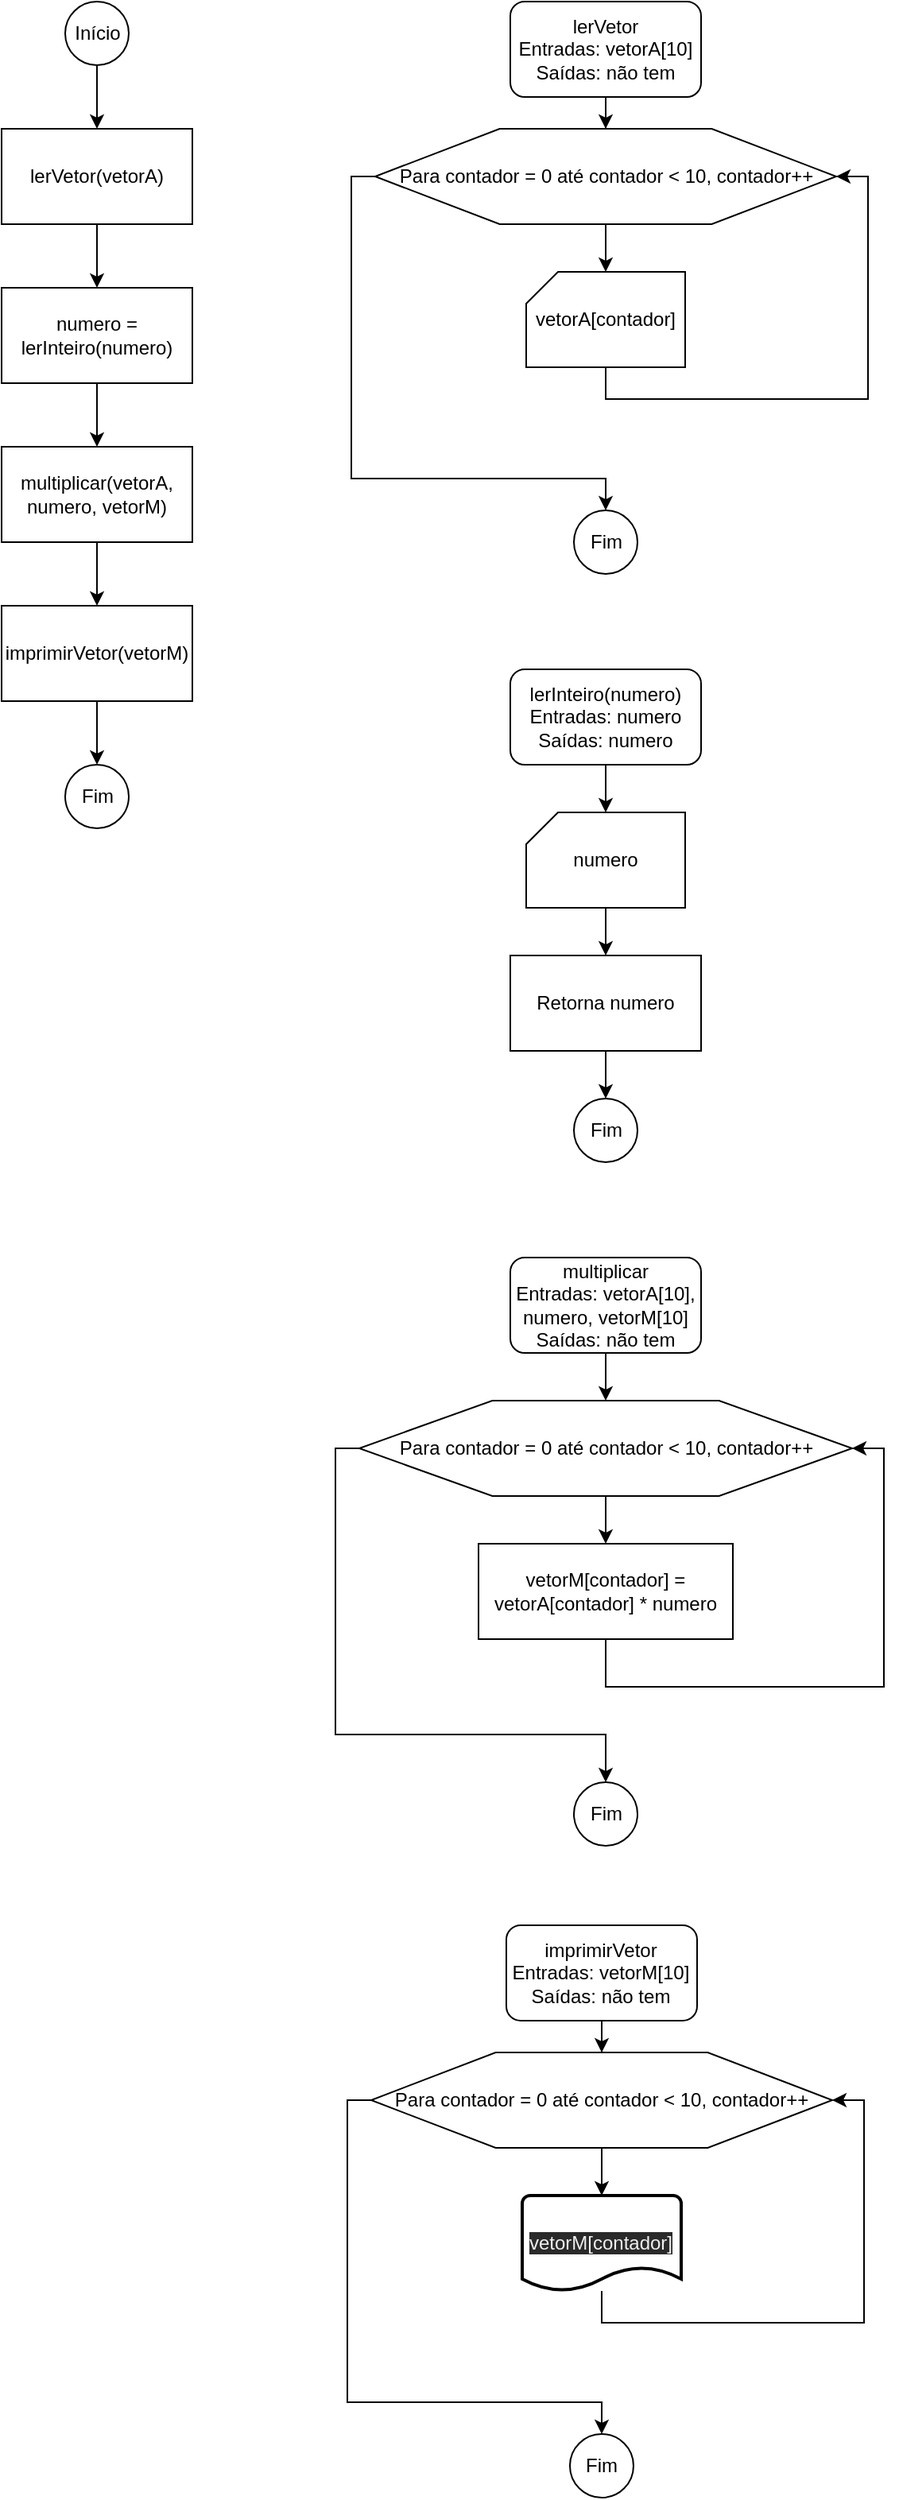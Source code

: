 <mxfile version="18.1.3" type="device"><diagram id="Ke_Ulf1lwd6wd9UNqoC-" name="Página-1"><mxGraphModel dx="425" dy="493" grid="1" gridSize="10" guides="1" tooltips="1" connect="1" arrows="1" fold="1" page="1" pageScale="1" pageWidth="827" pageHeight="1169" math="0" shadow="0"><root><mxCell id="0"/><mxCell id="1" parent="0"/><mxCell id="iBr0G4IsMeqvplZnR-QF-5" value="" style="edgeStyle=orthogonalEdgeStyle;rounded=0;orthogonalLoop=1;jettySize=auto;html=1;" edge="1" parent="1" source="iBr0G4IsMeqvplZnR-QF-1" target="iBr0G4IsMeqvplZnR-QF-2"><mxGeometry relative="1" as="geometry"/></mxCell><mxCell id="iBr0G4IsMeqvplZnR-QF-1" value="Início" style="verticalLabelPosition=middle;verticalAlign=middle;html=1;shape=mxgraph.flowchart.on-page_reference;labelPosition=center;align=center;" vertex="1" parent="1"><mxGeometry x="60" y="20" width="40" height="40" as="geometry"/></mxCell><mxCell id="iBr0G4IsMeqvplZnR-QF-6" value="" style="edgeStyle=orthogonalEdgeStyle;rounded=0;orthogonalLoop=1;jettySize=auto;html=1;" edge="1" parent="1" source="iBr0G4IsMeqvplZnR-QF-2" target="iBr0G4IsMeqvplZnR-QF-3"><mxGeometry relative="1" as="geometry"/></mxCell><mxCell id="iBr0G4IsMeqvplZnR-QF-2" value="lerVetor(vetorA)" style="rounded=0;whiteSpace=wrap;html=1;" vertex="1" parent="1"><mxGeometry x="20" y="100" width="120" height="60" as="geometry"/></mxCell><mxCell id="iBr0G4IsMeqvplZnR-QF-7" value="" style="edgeStyle=orthogonalEdgeStyle;rounded=0;orthogonalLoop=1;jettySize=auto;html=1;" edge="1" parent="1" source="iBr0G4IsMeqvplZnR-QF-3" target="iBr0G4IsMeqvplZnR-QF-4"><mxGeometry relative="1" as="geometry"/></mxCell><mxCell id="iBr0G4IsMeqvplZnR-QF-3" value="numero = lerInteiro(numero)" style="rounded=0;whiteSpace=wrap;html=1;" vertex="1" parent="1"><mxGeometry x="20" y="200" width="120" height="60" as="geometry"/></mxCell><mxCell id="iBr0G4IsMeqvplZnR-QF-9" value="" style="edgeStyle=orthogonalEdgeStyle;rounded=0;orthogonalLoop=1;jettySize=auto;html=1;" edge="1" parent="1" source="iBr0G4IsMeqvplZnR-QF-4" target="iBr0G4IsMeqvplZnR-QF-8"><mxGeometry relative="1" as="geometry"/></mxCell><mxCell id="iBr0G4IsMeqvplZnR-QF-4" value="multiplicar(vetorA, numero, vetorM)" style="rounded=0;whiteSpace=wrap;html=1;" vertex="1" parent="1"><mxGeometry x="20" y="300" width="120" height="60" as="geometry"/></mxCell><mxCell id="iBr0G4IsMeqvplZnR-QF-11" value="" style="edgeStyle=orthogonalEdgeStyle;rounded=0;orthogonalLoop=1;jettySize=auto;html=1;" edge="1" parent="1" source="iBr0G4IsMeqvplZnR-QF-8" target="iBr0G4IsMeqvplZnR-QF-10"><mxGeometry relative="1" as="geometry"/></mxCell><mxCell id="iBr0G4IsMeqvplZnR-QF-8" value="imprimirVetor(vetorM)" style="rounded=0;whiteSpace=wrap;html=1;" vertex="1" parent="1"><mxGeometry x="20" y="400" width="120" height="60" as="geometry"/></mxCell><mxCell id="iBr0G4IsMeqvplZnR-QF-10" value="Fim" style="verticalLabelPosition=middle;verticalAlign=middle;html=1;shape=mxgraph.flowchart.on-page_reference;labelPosition=center;align=center;" vertex="1" parent="1"><mxGeometry x="60" y="500" width="40" height="40" as="geometry"/></mxCell><mxCell id="iBr0G4IsMeqvplZnR-QF-14" value="" style="edgeStyle=orthogonalEdgeStyle;rounded=0;orthogonalLoop=1;jettySize=auto;html=1;" edge="1" parent="1" source="iBr0G4IsMeqvplZnR-QF-12" target="iBr0G4IsMeqvplZnR-QF-13"><mxGeometry relative="1" as="geometry"/></mxCell><mxCell id="iBr0G4IsMeqvplZnR-QF-12" value="lerVetor&lt;br&gt;Entradas: vetorA[10]&lt;br&gt;Saídas: não tem" style="rounded=1;whiteSpace=wrap;html=1;" vertex="1" parent="1"><mxGeometry x="340" y="20" width="120" height="60" as="geometry"/></mxCell><mxCell id="iBr0G4IsMeqvplZnR-QF-16" value="" style="edgeStyle=orthogonalEdgeStyle;rounded=0;orthogonalLoop=1;jettySize=auto;html=1;" edge="1" parent="1" source="iBr0G4IsMeqvplZnR-QF-13" target="iBr0G4IsMeqvplZnR-QF-15"><mxGeometry relative="1" as="geometry"/></mxCell><mxCell id="iBr0G4IsMeqvplZnR-QF-19" style="edgeStyle=orthogonalEdgeStyle;rounded=0;orthogonalLoop=1;jettySize=auto;html=1;entryX=0.5;entryY=0;entryDx=0;entryDy=0;entryPerimeter=0;" edge="1" parent="1" source="iBr0G4IsMeqvplZnR-QF-13" target="iBr0G4IsMeqvplZnR-QF-18"><mxGeometry relative="1" as="geometry"><Array as="points"><mxPoint x="240" y="130"/><mxPoint x="240" y="320"/><mxPoint x="400" y="320"/></Array></mxGeometry></mxCell><mxCell id="iBr0G4IsMeqvplZnR-QF-13" value="Para contador = 0 até contador &amp;lt; 10, contador++" style="verticalLabelPosition=middle;verticalAlign=middle;html=1;shape=hexagon;perimeter=hexagonPerimeter2;arcSize=6;size=0.27;labelPosition=center;align=center;" vertex="1" parent="1"><mxGeometry x="255" y="100" width="290" height="60" as="geometry"/></mxCell><mxCell id="iBr0G4IsMeqvplZnR-QF-17" style="edgeStyle=orthogonalEdgeStyle;rounded=0;orthogonalLoop=1;jettySize=auto;html=1;entryX=1;entryY=0.5;entryDx=0;entryDy=0;" edge="1" parent="1" source="iBr0G4IsMeqvplZnR-QF-15" target="iBr0G4IsMeqvplZnR-QF-13"><mxGeometry relative="1" as="geometry"><Array as="points"><mxPoint x="400" y="270"/><mxPoint x="565" y="270"/><mxPoint x="565" y="130"/></Array></mxGeometry></mxCell><mxCell id="iBr0G4IsMeqvplZnR-QF-15" value="vetorA[contador]" style="verticalLabelPosition=middle;verticalAlign=middle;html=1;shape=card;whiteSpace=wrap;size=20;arcSize=12;labelPosition=center;align=center;" vertex="1" parent="1"><mxGeometry x="350" y="190" width="100" height="60" as="geometry"/></mxCell><mxCell id="iBr0G4IsMeqvplZnR-QF-18" value="Fim" style="verticalLabelPosition=middle;verticalAlign=middle;html=1;shape=mxgraph.flowchart.on-page_reference;labelPosition=center;align=center;" vertex="1" parent="1"><mxGeometry x="380" y="340" width="40" height="40" as="geometry"/></mxCell><mxCell id="iBr0G4IsMeqvplZnR-QF-22" value="" style="edgeStyle=orthogonalEdgeStyle;rounded=0;orthogonalLoop=1;jettySize=auto;html=1;" edge="1" parent="1" source="iBr0G4IsMeqvplZnR-QF-20" target="iBr0G4IsMeqvplZnR-QF-21"><mxGeometry relative="1" as="geometry"/></mxCell><mxCell id="iBr0G4IsMeqvplZnR-QF-20" value="lerInteiro(numero)&lt;br&gt;Entradas: numero&lt;br&gt;Saídas: numero" style="rounded=1;whiteSpace=wrap;html=1;" vertex="1" parent="1"><mxGeometry x="340" y="440" width="120" height="60" as="geometry"/></mxCell><mxCell id="iBr0G4IsMeqvplZnR-QF-24" value="" style="edgeStyle=orthogonalEdgeStyle;rounded=0;orthogonalLoop=1;jettySize=auto;html=1;" edge="1" parent="1" source="iBr0G4IsMeqvplZnR-QF-21" target="iBr0G4IsMeqvplZnR-QF-23"><mxGeometry relative="1" as="geometry"/></mxCell><mxCell id="iBr0G4IsMeqvplZnR-QF-21" value="numero" style="verticalLabelPosition=middle;verticalAlign=middle;html=1;shape=card;whiteSpace=wrap;size=20;arcSize=12;labelPosition=center;align=center;" vertex="1" parent="1"><mxGeometry x="350" y="530" width="100" height="60" as="geometry"/></mxCell><mxCell id="iBr0G4IsMeqvplZnR-QF-26" value="" style="edgeStyle=orthogonalEdgeStyle;rounded=0;orthogonalLoop=1;jettySize=auto;html=1;" edge="1" parent="1" source="iBr0G4IsMeqvplZnR-QF-23" target="iBr0G4IsMeqvplZnR-QF-25"><mxGeometry relative="1" as="geometry"/></mxCell><mxCell id="iBr0G4IsMeqvplZnR-QF-23" value="Retorna numero" style="rounded=0;whiteSpace=wrap;html=1;" vertex="1" parent="1"><mxGeometry x="340" y="620" width="120" height="60" as="geometry"/></mxCell><mxCell id="iBr0G4IsMeqvplZnR-QF-25" value="Fim" style="verticalLabelPosition=middle;verticalAlign=middle;html=1;shape=mxgraph.flowchart.on-page_reference;labelPosition=center;align=center;" vertex="1" parent="1"><mxGeometry x="380" y="710" width="40" height="40" as="geometry"/></mxCell><mxCell id="iBr0G4IsMeqvplZnR-QF-30" value="" style="edgeStyle=orthogonalEdgeStyle;rounded=0;orthogonalLoop=1;jettySize=auto;html=1;" edge="1" parent="1" source="iBr0G4IsMeqvplZnR-QF-28" target="iBr0G4IsMeqvplZnR-QF-29"><mxGeometry relative="1" as="geometry"/></mxCell><mxCell id="iBr0G4IsMeqvplZnR-QF-28" value="multiplicar&lt;br&gt;Entradas: vetorA[10], numero, vetorM[10]&lt;br&gt;Saídas: não tem" style="rounded=1;whiteSpace=wrap;html=1;" vertex="1" parent="1"><mxGeometry x="340" y="810" width="120" height="60" as="geometry"/></mxCell><mxCell id="iBr0G4IsMeqvplZnR-QF-32" value="" style="edgeStyle=orthogonalEdgeStyle;rounded=0;orthogonalLoop=1;jettySize=auto;html=1;" edge="1" parent="1" source="iBr0G4IsMeqvplZnR-QF-29" target="iBr0G4IsMeqvplZnR-QF-31"><mxGeometry relative="1" as="geometry"/></mxCell><mxCell id="iBr0G4IsMeqvplZnR-QF-35" style="edgeStyle=orthogonalEdgeStyle;rounded=0;orthogonalLoop=1;jettySize=auto;html=1;entryX=0.5;entryY=0;entryDx=0;entryDy=0;entryPerimeter=0;" edge="1" parent="1" source="iBr0G4IsMeqvplZnR-QF-29" target="iBr0G4IsMeqvplZnR-QF-34"><mxGeometry relative="1" as="geometry"><Array as="points"><mxPoint x="230" y="930"/><mxPoint x="230" y="1110"/><mxPoint x="400" y="1110"/></Array></mxGeometry></mxCell><mxCell id="iBr0G4IsMeqvplZnR-QF-29" value="Para contador = 0 até contador &amp;lt; 10, contador++" style="verticalLabelPosition=middle;verticalAlign=middle;html=1;shape=hexagon;perimeter=hexagonPerimeter2;arcSize=6;size=0.27;labelPosition=center;align=center;" vertex="1" parent="1"><mxGeometry x="245" y="900" width="310" height="60" as="geometry"/></mxCell><mxCell id="iBr0G4IsMeqvplZnR-QF-33" style="edgeStyle=orthogonalEdgeStyle;rounded=0;orthogonalLoop=1;jettySize=auto;html=1;entryX=1;entryY=0.5;entryDx=0;entryDy=0;" edge="1" parent="1" source="iBr0G4IsMeqvplZnR-QF-31" target="iBr0G4IsMeqvplZnR-QF-29"><mxGeometry relative="1" as="geometry"><Array as="points"><mxPoint x="400" y="1080"/><mxPoint x="575" y="1080"/><mxPoint x="575" y="930"/></Array></mxGeometry></mxCell><mxCell id="iBr0G4IsMeqvplZnR-QF-31" value="vetorM[contador] = vetorA[contador] * numero" style="rounded=0;whiteSpace=wrap;html=1;" vertex="1" parent="1"><mxGeometry x="320" y="990" width="160" height="60" as="geometry"/></mxCell><mxCell id="iBr0G4IsMeqvplZnR-QF-34" value="Fim" style="verticalLabelPosition=middle;verticalAlign=middle;html=1;shape=mxgraph.flowchart.on-page_reference;labelPosition=center;align=center;" vertex="1" parent="1"><mxGeometry x="380" y="1140" width="40" height="40" as="geometry"/></mxCell><mxCell id="iBr0G4IsMeqvplZnR-QF-36" value="" style="edgeStyle=orthogonalEdgeStyle;rounded=0;orthogonalLoop=1;jettySize=auto;html=1;" edge="1" parent="1" source="iBr0G4IsMeqvplZnR-QF-37" target="iBr0G4IsMeqvplZnR-QF-40"><mxGeometry relative="1" as="geometry"/></mxCell><mxCell id="iBr0G4IsMeqvplZnR-QF-37" value="imprimirVetor&lt;br&gt;Entradas: vetorM[10]&lt;br&gt;Saídas: não tem" style="rounded=1;whiteSpace=wrap;html=1;" vertex="1" parent="1"><mxGeometry x="337.49" y="1230" width="120" height="60" as="geometry"/></mxCell><mxCell id="iBr0G4IsMeqvplZnR-QF-38" value="" style="edgeStyle=orthogonalEdgeStyle;rounded=0;orthogonalLoop=1;jettySize=auto;html=1;" edge="1" parent="1" source="iBr0G4IsMeqvplZnR-QF-40"><mxGeometry relative="1" as="geometry"><mxPoint x="397.486" y="1400" as="targetPoint"/></mxGeometry></mxCell><mxCell id="iBr0G4IsMeqvplZnR-QF-39" style="edgeStyle=orthogonalEdgeStyle;rounded=0;orthogonalLoop=1;jettySize=auto;html=1;entryX=0.5;entryY=0;entryDx=0;entryDy=0;entryPerimeter=0;" edge="1" parent="1" source="iBr0G4IsMeqvplZnR-QF-40" target="iBr0G4IsMeqvplZnR-QF-43"><mxGeometry relative="1" as="geometry"><Array as="points"><mxPoint x="237.49" y="1340"/><mxPoint x="237.49" y="1530"/><mxPoint x="397.49" y="1530"/></Array></mxGeometry></mxCell><mxCell id="iBr0G4IsMeqvplZnR-QF-40" value="Para contador = 0 até contador &amp;lt; 10, contador++" style="verticalLabelPosition=middle;verticalAlign=middle;html=1;shape=hexagon;perimeter=hexagonPerimeter2;arcSize=6;size=0.27;labelPosition=center;align=center;" vertex="1" parent="1"><mxGeometry x="252.49" y="1310" width="290" height="60" as="geometry"/></mxCell><mxCell id="iBr0G4IsMeqvplZnR-QF-41" style="edgeStyle=orthogonalEdgeStyle;rounded=0;orthogonalLoop=1;jettySize=auto;html=1;entryX=1;entryY=0.5;entryDx=0;entryDy=0;" edge="1" parent="1" target="iBr0G4IsMeqvplZnR-QF-40"><mxGeometry relative="1" as="geometry"><Array as="points"><mxPoint x="397.49" y="1480"/><mxPoint x="562.49" y="1480"/><mxPoint x="562.49" y="1340"/></Array><mxPoint x="397.486" y="1460" as="sourcePoint"/></mxGeometry></mxCell><mxCell id="iBr0G4IsMeqvplZnR-QF-43" value="Fim" style="verticalLabelPosition=middle;verticalAlign=middle;html=1;shape=mxgraph.flowchart.on-page_reference;labelPosition=center;align=center;" vertex="1" parent="1"><mxGeometry x="377.49" y="1550" width="40" height="40" as="geometry"/></mxCell><mxCell id="iBr0G4IsMeqvplZnR-QF-44" value="&lt;span style=&quot;color: rgb(240, 240, 240); font-family: Helvetica; font-size: 12px; font-style: normal; font-variant-ligatures: normal; font-variant-caps: normal; font-weight: 400; letter-spacing: normal; orphans: 2; text-align: center; text-indent: 0px; text-transform: none; widows: 2; word-spacing: 0px; -webkit-text-stroke-width: 0px; background-color: rgb(42, 42, 42); text-decoration-thickness: initial; text-decoration-style: initial; text-decoration-color: initial; float: none; display: inline !important;&quot;&gt;vetorM[contador]&lt;/span&gt;" style="strokeWidth=2;html=1;shape=mxgraph.flowchart.document2;whiteSpace=wrap;size=0.25;" vertex="1" parent="1"><mxGeometry x="347.49" y="1400" width="100" height="60" as="geometry"/></mxCell></root></mxGraphModel></diagram></mxfile>
